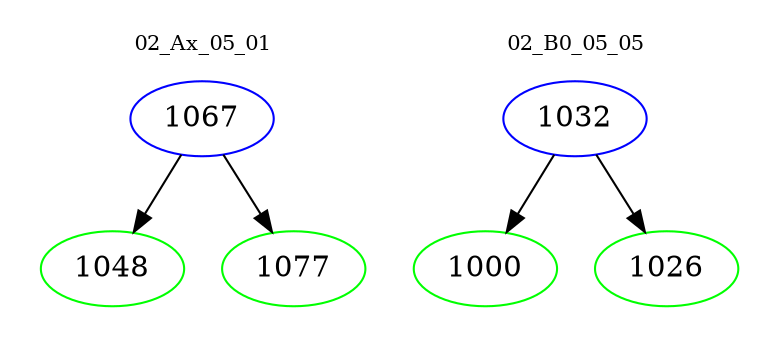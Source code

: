 digraph{
subgraph cluster_0 {
color = white
label = "02_Ax_05_01";
fontsize=10;
T0_1067 [label="1067", color="blue"]
T0_1067 -> T0_1048 [color="black"]
T0_1048 [label="1048", color="green"]
T0_1067 -> T0_1077 [color="black"]
T0_1077 [label="1077", color="green"]
}
subgraph cluster_1 {
color = white
label = "02_B0_05_05";
fontsize=10;
T1_1032 [label="1032", color="blue"]
T1_1032 -> T1_1000 [color="black"]
T1_1000 [label="1000", color="green"]
T1_1032 -> T1_1026 [color="black"]
T1_1026 [label="1026", color="green"]
}
}
